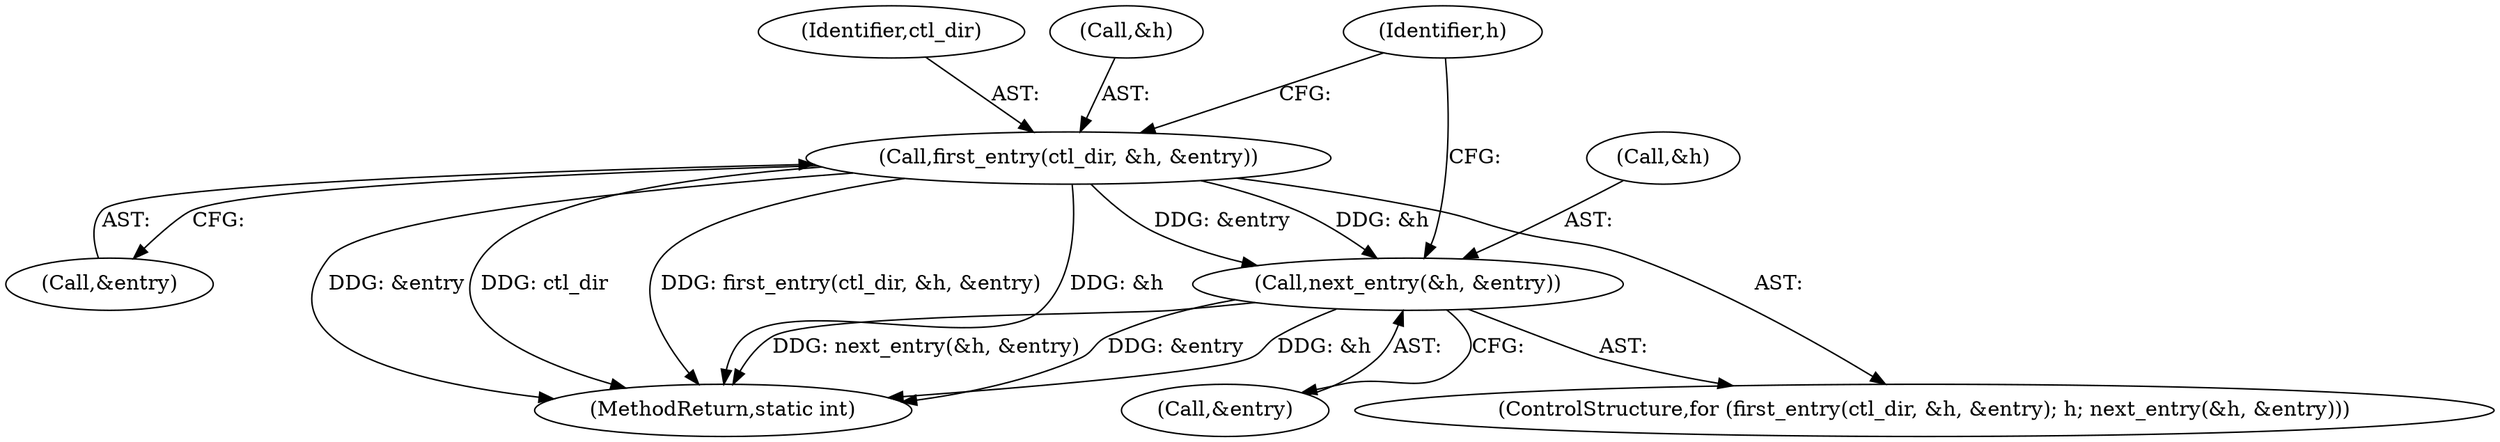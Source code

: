 digraph "0_linux_93362fa47fe98b62e4a34ab408c4a418432e7939@pointer" {
"1000140" [label="(Call,next_entry(&h, &entry))"];
"1000133" [label="(Call,first_entry(ctl_dir, &h, &entry))"];
"1000140" [label="(Call,next_entry(&h, &entry))"];
"1000164" [label="(MethodReturn,static int)"];
"1000134" [label="(Identifier,ctl_dir)"];
"1000132" [label="(ControlStructure,for (first_entry(ctl_dir, &h, &entry); h; next_entry(&h, &entry)))"];
"1000143" [label="(Call,&entry)"];
"1000135" [label="(Call,&h)"];
"1000139" [label="(Identifier,h)"];
"1000133" [label="(Call,first_entry(ctl_dir, &h, &entry))"];
"1000141" [label="(Call,&h)"];
"1000137" [label="(Call,&entry)"];
"1000140" -> "1000132"  [label="AST: "];
"1000140" -> "1000143"  [label="CFG: "];
"1000141" -> "1000140"  [label="AST: "];
"1000143" -> "1000140"  [label="AST: "];
"1000139" -> "1000140"  [label="CFG: "];
"1000140" -> "1000164"  [label="DDG: &h"];
"1000140" -> "1000164"  [label="DDG: next_entry(&h, &entry)"];
"1000140" -> "1000164"  [label="DDG: &entry"];
"1000133" -> "1000140"  [label="DDG: &h"];
"1000133" -> "1000140"  [label="DDG: &entry"];
"1000133" -> "1000132"  [label="AST: "];
"1000133" -> "1000137"  [label="CFG: "];
"1000134" -> "1000133"  [label="AST: "];
"1000135" -> "1000133"  [label="AST: "];
"1000137" -> "1000133"  [label="AST: "];
"1000139" -> "1000133"  [label="CFG: "];
"1000133" -> "1000164"  [label="DDG: ctl_dir"];
"1000133" -> "1000164"  [label="DDG: first_entry(ctl_dir, &h, &entry)"];
"1000133" -> "1000164"  [label="DDG: &h"];
"1000133" -> "1000164"  [label="DDG: &entry"];
}
